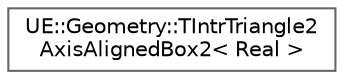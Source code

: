 digraph "Graphical Class Hierarchy"
{
 // INTERACTIVE_SVG=YES
 // LATEX_PDF_SIZE
  bgcolor="transparent";
  edge [fontname=Helvetica,fontsize=10,labelfontname=Helvetica,labelfontsize=10];
  node [fontname=Helvetica,fontsize=10,shape=box,height=0.2,width=0.4];
  rankdir="LR";
  Node0 [id="Node000000",label="UE::Geometry::TIntrTriangle2\lAxisAlignedBox2\< Real \>",height=0.2,width=0.4,color="grey40", fillcolor="white", style="filled",URL="$d0/dab/classUE_1_1Geometry_1_1TIntrTriangle2AxisAlignedBox2.html",tooltip="Compute intersection between a 2D triangle and a 2D axis-aligned box."];
}
